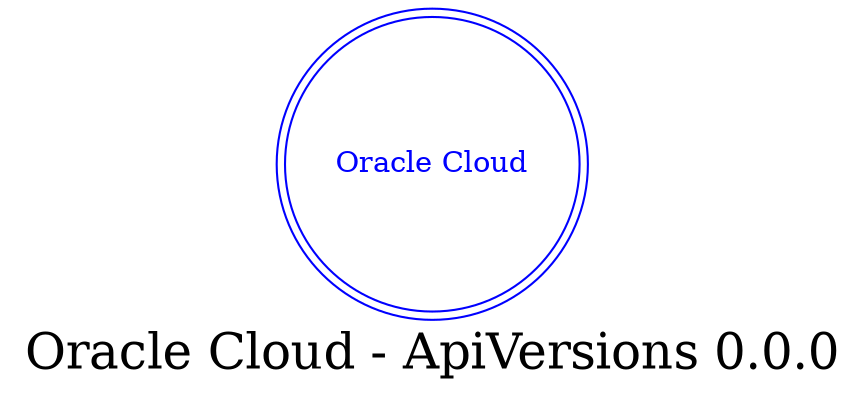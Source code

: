 digraph LexiconGraph {
graph[label="Oracle Cloud - ApiVersions 0.0.0", fontsize=24]
splines=true
"Oracle Cloud" [color=blue, fontcolor=blue, shape=doublecircle]
}
